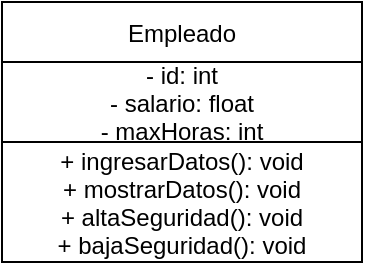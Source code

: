 <mxfile version="26.0.16">
  <diagram name="Página-1" id="cQjm73BFG9HV9MO7elic">
    <mxGraphModel dx="1050" dy="522" grid="1" gridSize="10" guides="1" tooltips="1" connect="1" arrows="1" fold="1" page="1" pageScale="1" pageWidth="827" pageHeight="1169" math="0" shadow="0">
      <root>
        <mxCell id="0" />
        <mxCell id="1" parent="0" />
        <mxCell id="j2NNfnbz7BMJd6bi4siy-29" value="Empleado" style="shape=swimlane;startSize=30;" vertex="1" parent="1">
          <mxGeometry x="310" y="30" width="180" height="130" as="geometry" />
        </mxCell>
        <mxCell id="j2NNfnbz7BMJd6bi4siy-30" value="- id: int&#xa;- salario: float&#xa;- maxHoras: int" style="shape=rectangle;" vertex="1" parent="j2NNfnbz7BMJd6bi4siy-29">
          <mxGeometry y="30" width="180" height="40" as="geometry" />
        </mxCell>
        <mxCell id="j2NNfnbz7BMJd6bi4siy-31" value="+ ingresarDatos(): void&#xa;+ mostrarDatos(): void&#xa;+ altaSeguridad(): void&#xa;+ bajaSeguridad(): void" style="shape=rectangle;" vertex="1" parent="j2NNfnbz7BMJd6bi4siy-29">
          <mxGeometry y="70" width="180" height="60" as="geometry" />
        </mxCell>
      </root>
    </mxGraphModel>
  </diagram>
</mxfile>
